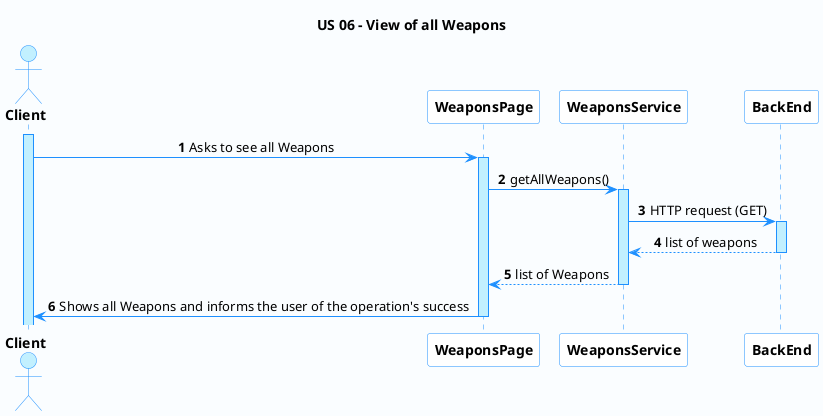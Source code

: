@startuml

'-Style----------------------------------------------------------------------------------------------------------------

autonumber

skinparam DefaultTextAlignment center

skinparam BackgroundColor #fafdff

skinparam participant {
    BackgroundColor AWS_BG_COLOR
    BorderColor AWS_BORDER_COLOR
}

skinparam sequence {
    LifeLineBorderColor DodgerBlue
    LifeLineBackgroundColor APPLICATION

    ActorBackgroundColor APPLICATION
    ActorBorderColor DodgerBlue

    BackgroundColor #FFFFFF
    ArrowColor DodgerBlue
    BorderColor DodgerBlue
    ParticipantBorderColor DodgerBlue

    GroupBorderColor #082642
    GroupBackgroundColor APPLICATION
}


'-Title----------------------------------------------------------------------------------------------------------------

title US 06 - View of all Weapons

'-Actors/Participants--------------------------------------------------------------------------------------------------


actor "<b>Client" as A
participant "<b>WeaponsPage" as WR
participant "<b>WeaponsService" as WS
participant "<b>BackEnd" as BE



'-Associations---------------------------------------------------------------------------------------------------------

activate A

A -> WR: Asks to see all Weapons
activate WR



WR -> WS: getAllWeapons()
activate WS

WS -> BE: HTTP request (GET)
activate BE
BE --> WS : list of weapons
deactivate BE



WS-->WR : list of Weapons
deactivate WS
WR -> A: Shows all Weapons and informs the user of the operation's success
deactivate WR
'----------------------------------------------------------------------------------------------------------------------

@enduml